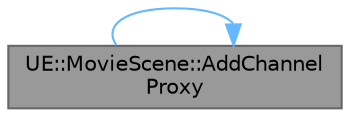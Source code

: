 digraph "UE::MovieScene::AddChannelProxy"
{
 // INTERACTIVE_SVG=YES
 // LATEX_PDF_SIZE
  bgcolor="transparent";
  edge [fontname=Helvetica,fontsize=10,labelfontname=Helvetica,labelfontsize=10];
  node [fontname=Helvetica,fontsize=10,shape=box,height=0.2,width=0.4];
  rankdir="RL";
  Node1 [id="Node000001",label="UE::MovieScene::AddChannel\lProxy",height=0.2,width=0.4,color="gray40", fillcolor="grey60", style="filled", fontcolor="black",tooltip="Utility function for adding a possibly-overriden channel into a channel proxy, with some specific ext..."];
  Node1 -> Node1 [id="edge1_Node000001_Node000001",dir="back",color="steelblue1",style="solid",tooltip=" "];
}
